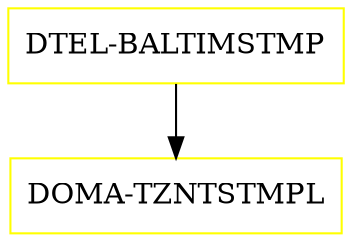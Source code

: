 digraph G {
  "DTEL-BALTIMSTMP" [shape=box,color=yellow];
  "DOMA-TZNTSTMPL" [shape=box,color=yellow,URL="./DOMA_TZNTSTMPL.html"];
  "DTEL-BALTIMSTMP" -> "DOMA-TZNTSTMPL";
}
